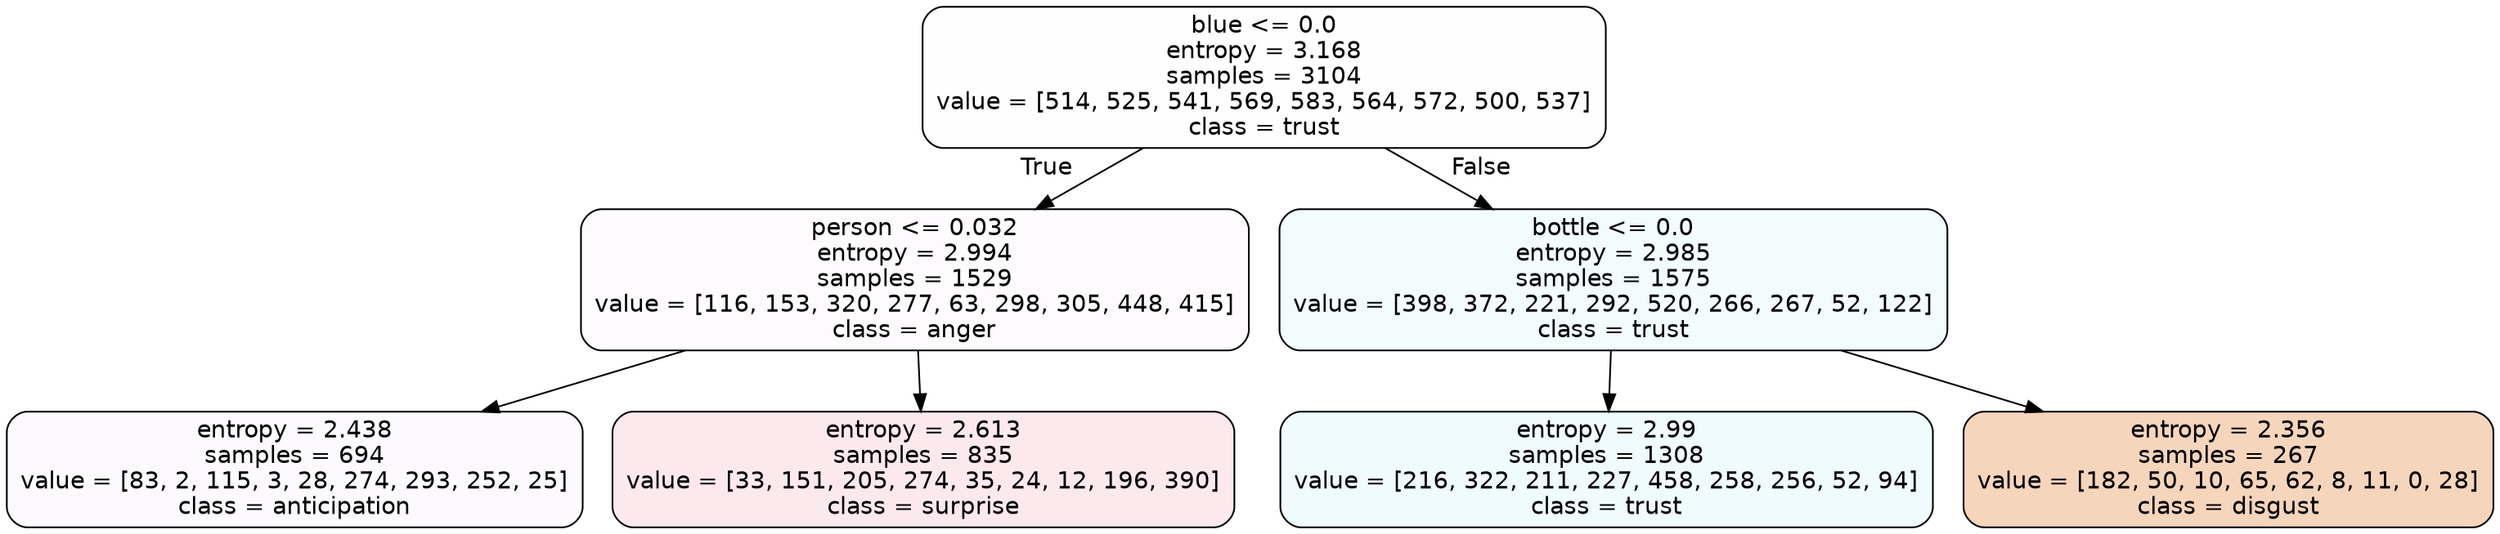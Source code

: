digraph Tree {
node [shape=box, style="filled, rounded", color="black", fontname=helvetica] ;
edge [fontname=helvetica] ;
0 [label="blue <= 0.0\nentropy = 3.168\nsamples = 3104\nvalue = [514, 525, 541, 569, 583, 564, 572, 500, 537]\nclass = trust", fillcolor="#39d7e501"] ;
1 [label="person <= 0.032\nentropy = 2.994\nsamples = 1529\nvalue = [116, 153, 320, 277, 63, 298, 305, 448, 415]\nclass = anger", fillcolor="#e539d704"] ;
0 -> 1 [labeldistance=2.5, labelangle=45, headlabel="True"] ;
2 [label="entropy = 2.438\nsamples = 694\nvalue = [83, 2, 115, 3, 28, 274, 293, 252, 25]\nclass = anticipation", fillcolor="#8139e506"] ;
1 -> 2 ;
3 [label="entropy = 2.613\nsamples = 835\nvalue = [33, 151, 205, 274, 35, 24, 12, 196, 390]\nclass = surprise", fillcolor="#e539641c"] ;
1 -> 3 ;
4 [label="bottle <= 0.0\nentropy = 2.985\nsamples = 1575\nvalue = [398, 372, 221, 292, 520, 266, 267, 52, 122]\nclass = trust", fillcolor="#39d7e50f"] ;
0 -> 4 [labeldistance=2.5, labelangle=-45, headlabel="False"] ;
5 [label="entropy = 2.99\nsamples = 1308\nvalue = [216, 322, 211, 227, 458, 258, 256, 52, 94]\nclass = trust", fillcolor="#39d7e514"] ;
4 -> 5 ;
6 [label="entropy = 2.356\nsamples = 267\nvalue = [182, 50, 10, 65, 62, 8, 11, 0, 28]\nclass = disgust", fillcolor="#e5813955"] ;
4 -> 6 ;
}